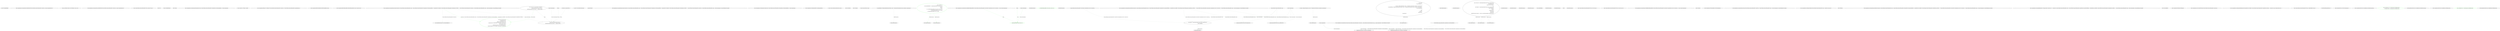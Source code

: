 digraph  {
m0_66 [cluster="Unk.SingleOrDefault", file="InstanceChooser.cs", label="Entry Unk.SingleOrDefault", span=""];
m0_28 [cluster="CommandLine.Core.InstanceChooser.MakeNotParsed(System.Collections.Generic.IEnumerable<System.Type>, params CommandLine.Error[])", file="InstanceChooser.cs", label="Entry CommandLine.Core.InstanceChooser.MakeNotParsed(System.Collections.Generic.IEnumerable<System.Type>, params CommandLine.Error[])", span="95-95"];
m0_77 [cluster="CommandLine.Core.InstanceChooser.MakeNotParsed(System.Collections.Generic.IEnumerable<System.Type>, params CommandLine.Error[])", file="InstanceChooser.cs", label="return new NotParsed<object>(new NullInstance(), types, errors);", span="97-97"];
m0_78 [cluster="CommandLine.Core.InstanceChooser.MakeNotParsed(System.Collections.Generic.IEnumerable<System.Type>, params CommandLine.Error[])", file="InstanceChooser.cs", label="Exit CommandLine.Core.InstanceChooser.MakeNotParsed(System.Collections.Generic.IEnumerable<System.Type>, params CommandLine.Error[])", span="95-95"];
m0_26 [cluster="System.Collections.Generic.IEnumerable<TSource>.Empty<TSource>()", file="InstanceChooser.cs", label="Entry System.Collections.Generic.IEnumerable<TSource>.Empty<TSource>()", span="57-57"];
m0_45 [cluster="Unk.>", file="InstanceChooser.cs", label="Entry Unk.>", span=""];
m0_49 [cluster="Unk.MakeNotParsed", file="InstanceChooser.cs", label="Entry Unk.MakeNotParsed", span=""];
m0_44 [cluster="Unk.Any", file="InstanceChooser.cs", label="Entry Unk.Any", span=""];
m0_18 [cluster="CommandLine.Core.NameLookup.HavingSeparator(string, System.Collections.Generic.IEnumerable<CommandLine.Core.OptionSpecification>, System.StringComparer)", file="InstanceChooser.cs", label="Entry CommandLine.Core.NameLookup.HavingSeparator(string, System.Collections.Generic.IEnumerable<CommandLine.Core.OptionSpecification>, System.StringComparer)", span="16-16"];
m0_31 [cluster="System.Func<T, TResult>.Invoke(T)", file="InstanceChooser.cs", label="Entry System.Func<T, TResult>.Invoke(T)", span="0-0"];
m0_79 [cluster="CommandLine.NotParsed<T>.NotParsed(T, System.Collections.Generic.IEnumerable<System.Type>, System.Collections.Generic.IEnumerable<CommandLine.Error>)", file="InstanceChooser.cs", label="Entry CommandLine.NotParsed<T>.NotParsed(T, System.Collections.Generic.IEnumerable<System.Type>, System.Collections.Generic.IEnumerable<CommandLine.Error>)", span="136-136"];
m0_48 [cluster="CommandLine.BadVerbSelectedError.BadVerbSelectedError(string)", file="InstanceChooser.cs", label="Entry CommandLine.BadVerbSelectedError.BadVerbSelectedError(string)", span="357-357"];
m0_68 [cluster="CommandLine.HelpVerbRequestedError.HelpVerbRequestedError(string, System.Type, bool)", file="InstanceChooser.cs", label="Entry CommandLine.HelpVerbRequestedError.HelpVerbRequestedError(string, System.Type, bool)", span="383-383"];
m0_3 [cluster="CommandLine.Core.InstanceChooser.Choose(System.Func<System.Collections.Generic.IEnumerable<string>, System.Collections.Generic.IEnumerable<CommandLine.Core.OptionSpecification>, CommandLine.Core.StatePair<System.Collections.Generic.IEnumerable<CommandLine.Core.Token>>>, System.Collections.Generic.IEnumerable<System.Type>, System.Collections.Generic.IEnumerable<string>, System.StringComparer, System.Globalization.CultureInfo)", file="InstanceChooser.cs", label="Entry CommandLine.Core.InstanceChooser.Choose(System.Func<System.Collections.Generic.IEnumerable<string>, System.Collections.Generic.IEnumerable<CommandLine.Core.OptionSpecification>, CommandLine.Core.StatePair<System.Collections.Generic.IEnumerable<CommandLine.Core.Token>>>, System.Collections.Generic.IEnumerable<System.Type>, System.Collections.Generic.IEnumerable<string>, System.StringComparer, System.Globalization.CultureInfo)", span="32-32"];
m0_24 [cluster="CommandLine.Core.InstanceChooser.Choose(System.Func<System.Collections.Generic.IEnumerable<string>, System.Collections.Generic.IEnumerable<CommandLine.Core.OptionSpecification>, CommandLine.Core.StatePair<System.Collections.Generic.IEnumerable<CommandLine.Core.Token>>>, System.Collections.Generic.IEnumerable<System.Type>, System.Collections.Generic.IEnumerable<string>, System.StringComparer, System.Globalization.CultureInfo)", color=green, community=1, file="InstanceChooser.cs", label="return preprocCompare(''help'')\r\n                ? MakeNotParsed(types,\r\n                    MakeHelpVerbRequestedError(verbs,\r\n                        arguments.Skip(1).SingleOrDefault() ?? string.Empty, nameComparer))\r\n                : preprocCompare(''version'')\r\n                    ? MakeNotParsed(types, new VersionRequestedError())\r\n                    : MatchVerb(tokenizer, verbs, arguments, nameComparer, parsingCulture);", prediction=0, span="52-58"];
m0_22 [cluster="CommandLine.Core.InstanceChooser.Choose(System.Func<System.Collections.Generic.IEnumerable<string>, System.Collections.Generic.IEnumerable<CommandLine.Core.OptionSpecification>, CommandLine.Core.StatePair<System.Collections.Generic.IEnumerable<CommandLine.Core.Token>>>, System.Collections.Generic.IEnumerable<System.Type>, System.Collections.Generic.IEnumerable<string>, System.StringComparer, System.Globalization.CultureInfo)", file="InstanceChooser.cs", label="Func<string, bool> preprocCompare = command =>\r\n                    nameComparer.Equals(command, firstArg) ||\r\n                    nameComparer.Equals(string.Concat(''--'', command), firstArg)", span="46-48"];
m0_23 [cluster="CommandLine.Core.InstanceChooser.Choose(System.Func<System.Collections.Generic.IEnumerable<string>, System.Collections.Generic.IEnumerable<CommandLine.Core.OptionSpecification>, CommandLine.Core.StatePair<System.Collections.Generic.IEnumerable<CommandLine.Core.Token>>>, System.Collections.Generic.IEnumerable<System.Type>, System.Collections.Generic.IEnumerable<string>, System.StringComparer, System.Globalization.CultureInfo)", file="InstanceChooser.cs", label="var verbs = Verb.SelectFromTypes(types)", span="50-50"];
m0_19 [cluster="CommandLine.Core.InstanceChooser.Choose(System.Func<System.Collections.Generic.IEnumerable<string>, System.Collections.Generic.IEnumerable<CommandLine.Core.OptionSpecification>, CommandLine.Core.StatePair<System.Collections.Generic.IEnumerable<CommandLine.Core.Token>>>, System.Collections.Generic.IEnumerable<System.Type>, System.Collections.Generic.IEnumerable<string>, System.StringComparer, System.Globalization.CultureInfo)", file="InstanceChooser.cs", label="arguments.Empty()", span="39-39"];
m0_20 [cluster="CommandLine.Core.InstanceChooser.Choose(System.Func<System.Collections.Generic.IEnumerable<string>, System.Collections.Generic.IEnumerable<CommandLine.Core.OptionSpecification>, CommandLine.Core.StatePair<System.Collections.Generic.IEnumerable<CommandLine.Core.Token>>>, System.Collections.Generic.IEnumerable<System.Type>, System.Collections.Generic.IEnumerable<string>, System.StringComparer, System.Globalization.CultureInfo)", file="InstanceChooser.cs", label="return MakeNotParsed(types, new NoVerbSelectedError());", span="41-41"];
m0_21 [cluster="CommandLine.Core.InstanceChooser.Choose(System.Func<System.Collections.Generic.IEnumerable<string>, System.Collections.Generic.IEnumerable<CommandLine.Core.OptionSpecification>, CommandLine.Core.StatePair<System.Collections.Generic.IEnumerable<CommandLine.Core.Token>>>, System.Collections.Generic.IEnumerable<System.Type>, System.Collections.Generic.IEnumerable<string>, System.StringComparer, System.Globalization.CultureInfo)", file="InstanceChooser.cs", label="var firstArg = arguments.First()", span="44-44"];
m0_25 [cluster="CommandLine.Core.InstanceChooser.Choose(System.Func<System.Collections.Generic.IEnumerable<string>, System.Collections.Generic.IEnumerable<CommandLine.Core.OptionSpecification>, CommandLine.Core.StatePair<System.Collections.Generic.IEnumerable<CommandLine.Core.Token>>>, System.Collections.Generic.IEnumerable<System.Type>, System.Collections.Generic.IEnumerable<string>, System.StringComparer, System.Globalization.CultureInfo)", file="InstanceChooser.cs", label="Exit CommandLine.Core.InstanceChooser.Choose(System.Func<System.Collections.Generic.IEnumerable<string>, System.Collections.Generic.IEnumerable<CommandLine.Core.OptionSpecification>, CommandLine.Core.StatePair<System.Collections.Generic.IEnumerable<CommandLine.Core.Token>>>, System.Collections.Generic.IEnumerable<System.Type>, System.Collections.Generic.IEnumerable<string>, System.StringComparer, System.Globalization.CultureInfo)", span="32-32"];
m0_14 [cluster="CommandLine.Core.NameLookup.Contains(string, System.Collections.Generic.IEnumerable<CommandLine.Core.OptionSpecification>, System.StringComparer)", file="InstanceChooser.cs", label="Entry CommandLine.Core.NameLookup.Contains(string, System.Collections.Generic.IEnumerable<CommandLine.Core.OptionSpecification>, System.StringComparer)", span="11-11"];
m0_35 [cluster="CommandLine.VersionRequestedError.VersionRequestedError()", file="InstanceChooser.cs", label="Entry CommandLine.VersionRequestedError.VersionRequestedError()", span="432-432"];
m0_40 [cluster="System.StringComparer.Equals(string, string)", file="InstanceChooser.cs", label="Entry System.StringComparer.Equals(string, string)", span="0-0"];
m0_67 [cluster="Unk.ToMaybe", file="InstanceChooser.cs", label="Entry Unk.ToMaybe", span=""];
m0_56 [cluster="Unk.Single", file="InstanceChooser.cs", label="Entry Unk.Single", span=""];
m0_41 [cluster="string.Concat(string, string)", file="InstanceChooser.cs", label="Entry string.Concat(string, string)", span="0-0"];
m0_15 [cluster="lambda expression", file="InstanceChooser.cs", label="Entry lambda expression", span="23-23"];
m0_70 [cluster="lambda expression", file="InstanceChooser.cs", label="Entry lambda expression", span="87-87"];
m0_73 [cluster="lambda expression", file="InstanceChooser.cs", label="Entry lambda expression", span="90-90"];
m0_71 [cluster="lambda expression", color=green, community=0, file="InstanceChooser.cs", label="nameComparer.Equals(v.Item1.Name, verb)", prediction=1, span="87-87"];
m0_72 [cluster="lambda expression", file="InstanceChooser.cs", label="Exit lambda expression", span="87-87"];
m0_74 [cluster="lambda expression", color=green, community=0, file="InstanceChooser.cs", label="new HelpVerbRequestedError(v.Item1.Name, v.Item2, true)", prediction=2, span="90-90"];
m0_75 [cluster="lambda expression", file="InstanceChooser.cs", label="Exit lambda expression", span="90-90"];
m0_38 [cluster="lambda expression", file="InstanceChooser.cs", label="nameComparer.Equals(command, firstArg) ||\r\n                    nameComparer.Equals(string.Concat(''--'', command), firstArg)", span="47-48"];
m0_51 [cluster="lambda expression", file="InstanceChooser.cs", label="nameComparer.Equals(a.Item1.Name, arguments.First())", span="68-68"];
m0_54 [cluster="lambda expression", file="InstanceChooser.cs", label="verbs.Single(v => nameComparer.Equals(v.Item1.Name, arguments.First()))\r\n                                .Item2.AutoDefault()", span="72-73"];
m0_59 [cluster="lambda expression", file="InstanceChooser.cs", label="nameComparer.Equals(v.Item1.Name, arguments.First())", span="72-72"];
m0_5 [cluster="lambda expression", file="InstanceChooser.cs", label="var tokens = Tokenizer.Tokenize(args, name => NameLookup.Contains(name, optionSpecs, nameComparer))", span="22-22"];
m0_12 [cluster="lambda expression", file="InstanceChooser.cs", label="NameLookup.Contains(name, optionSpecs, nameComparer)", span="22-22"];
m0_6 [cluster="lambda expression", file="InstanceChooser.cs", label="var explodedTokens = Tokenizer.ExplodeOptionList(tokens, name => NameLookup.HavingSeparator(name, optionSpecs, nameComparer))", span="23-23"];
m0_16 [cluster="lambda expression", file="InstanceChooser.cs", label="NameLookup.HavingSeparator(name, optionSpecs, nameComparer)", span="23-23"];
m0_4 [cluster="lambda expression", file="InstanceChooser.cs", label="Entry lambda expression", span="20-25"];
m0_37 [cluster="lambda expression", file="InstanceChooser.cs", label="Entry lambda expression", span="46-48"];
m0_39 [cluster="lambda expression", file="InstanceChooser.cs", label="Exit lambda expression", span="46-48"];
m0_50 [cluster="lambda expression", file="InstanceChooser.cs", label="Entry lambda expression", span="68-68"];
m0_53 [cluster="lambda expression", file="InstanceChooser.cs", label="Entry lambda expression", span="71-73"];
m0_61 [cluster="lambda expression", file="InstanceChooser.cs", label="Entry lambda expression", span="78-78"];
m0_52 [cluster="lambda expression", file="InstanceChooser.cs", label="Exit lambda expression", span="68-68"];
m0_55 [cluster="lambda expression", file="InstanceChooser.cs", label="Exit lambda expression", span="71-73"];
m0_58 [cluster="lambda expression", file="InstanceChooser.cs", label="Entry lambda expression", span="72-72"];
m0_60 [cluster="lambda expression", file="InstanceChooser.cs", label="Exit lambda expression", span="72-72"];
m0_11 [cluster="lambda expression", file="InstanceChooser.cs", label="Entry lambda expression", span="22-22"];
m0_13 [cluster="lambda expression", file="InstanceChooser.cs", label="Exit lambda expression", span="22-22"];
m0_7 [cluster="lambda expression", file="InstanceChooser.cs", label="return explodedTokens;", span="24-24"];
m0_17 [cluster="lambda expression", file="InstanceChooser.cs", label="Exit lambda expression", span="23-23"];
m0_8 [cluster="lambda expression", file="InstanceChooser.cs", label="Exit lambda expression", span="20-25"];
m0_62 [cluster="lambda expression", file="InstanceChooser.cs", label="v.Item2", span="78-78"];
m0_63 [cluster="lambda expression", file="InstanceChooser.cs", label="Exit lambda expression", span="78-78"];
m0_29 [cluster="System.Collections.Generic.IEnumerable<TSource>.First<TSource>()", file="InstanceChooser.cs", label="Entry System.Collections.Generic.IEnumerable<TSource>.First<TSource>()", span="0-0"];
m0_32 [cluster="System.Collections.Generic.IEnumerable<TSource>.Skip<TSource>(int)", file="InstanceChooser.cs", label="Entry System.Collections.Generic.IEnumerable<TSource>.Skip<TSource>(int)", span="0-0"];
m0_34 [cluster="CommandLine.Core.InstanceChooser.MakeHelpVerbRequestedError(System.Collections.Generic.IEnumerable<System.Tuple<CommandLine.Core.Verb, System.Type>>, string, System.StringComparer)", file="InstanceChooser.cs", label="Entry CommandLine.Core.InstanceChooser.MakeHelpVerbRequestedError(System.Collections.Generic.IEnumerable<System.Tuple<CommandLine.Core.Verb, System.Type>>, string, System.StringComparer)", span="81-81"];
m0_64 [cluster="CommandLine.Core.InstanceChooser.MakeHelpVerbRequestedError(System.Collections.Generic.IEnumerable<System.Tuple<CommandLine.Core.Verb, System.Type>>, string, System.StringComparer)", color=green, community=1, file="InstanceChooser.cs", label="return verb.Length > 0\r\n                ? verbs.SingleOrDefault(v => nameComparer.Equals(v.Item1.Name, verb))\r\n                        .ToMaybe()\r\n                        .Return(\r\n                            v => new HelpVerbRequestedError(v.Item1.Name, v.Item2, true),\r\n                            new HelpVerbRequestedError(null, null, false))\r\n                : new HelpVerbRequestedError(null, null, false);", prediction=3, span="86-92"];
m0_65 [cluster="CommandLine.Core.InstanceChooser.MakeHelpVerbRequestedError(System.Collections.Generic.IEnumerable<System.Tuple<CommandLine.Core.Verb, System.Type>>, string, System.StringComparer)", file="InstanceChooser.cs", label="Exit CommandLine.Core.InstanceChooser.MakeHelpVerbRequestedError(System.Collections.Generic.IEnumerable<System.Tuple<CommandLine.Core.Verb, System.Type>>, string, System.StringComparer)", span="81-81"];
m0_47 [cluster="Unk.Select", file="InstanceChooser.cs", label="Entry Unk.Select", span=""];
m0_27 [cluster="CommandLine.NoVerbSelectedError.NoVerbSelectedError()", file="InstanceChooser.cs", label="Entry CommandLine.NoVerbSelectedError.NoVerbSelectedError()", span="421-421"];
m0_0 [cluster="CommandLine.Core.InstanceChooser.Choose(System.Collections.Generic.IEnumerable<System.Type>, System.Collections.Generic.IEnumerable<string>, System.StringComparer, System.Globalization.CultureInfo)", file="InstanceChooser.cs", label="Entry CommandLine.Core.InstanceChooser.Choose(System.Collections.Generic.IEnumerable<System.Type>, System.Collections.Generic.IEnumerable<string>, System.StringComparer, System.Globalization.CultureInfo)", span="13-13"];
m0_1 [cluster="CommandLine.Core.InstanceChooser.Choose(System.Collections.Generic.IEnumerable<System.Type>, System.Collections.Generic.IEnumerable<string>, System.StringComparer, System.Globalization.CultureInfo)", file="InstanceChooser.cs", label="return Choose(\r\n                (args, optionSpecs) =>\r\n                    {\r\n                        var tokens = Tokenizer.Tokenize(args, name => NameLookup.Contains(name, optionSpecs, nameComparer));\r\n                        var explodedTokens = Tokenizer.ExplodeOptionList(tokens, name => NameLookup.HavingSeparator(name, optionSpecs, nameComparer));\r\n                        return explodedTokens;\r\n                    },\r\n                types,\r\n                arguments,\r\n                nameComparer,\r\n                parsingCulture);", span="19-29"];
m0_2 [cluster="CommandLine.Core.InstanceChooser.Choose(System.Collections.Generic.IEnumerable<System.Type>, System.Collections.Generic.IEnumerable<string>, System.StringComparer, System.Globalization.CultureInfo)", file="InstanceChooser.cs", label="Exit CommandLine.Core.InstanceChooser.Choose(System.Collections.Generic.IEnumerable<System.Type>, System.Collections.Generic.IEnumerable<string>, System.StringComparer, System.Globalization.CultureInfo)", span="13-13"];
m0_9 [cluster="CommandLine.Core.Tokenizer.Tokenize(System.Collections.Generic.IEnumerable<string>, System.Func<string, bool>)", file="InstanceChooser.cs", label="Entry CommandLine.Core.Tokenizer.Tokenize(System.Collections.Generic.IEnumerable<string>, System.Func<string, bool>)", span="12-12"];
m0_69 [cluster="Unk.Return", file="InstanceChooser.cs", label="Entry Unk.Return", span=""];
m0_36 [cluster="CommandLine.Core.InstanceChooser.MatchVerb(System.Func<System.Collections.Generic.IEnumerable<string>, System.Collections.Generic.IEnumerable<CommandLine.Core.OptionSpecification>, CommandLine.Core.StatePair<System.Collections.Generic.IEnumerable<CommandLine.Core.Token>>>, System.Collections.Generic.IEnumerable<System.Tuple<CommandLine.Core.Verb, System.Type>>, System.Collections.Generic.IEnumerable<string>, System.StringComparer, System.Globalization.CultureInfo)", file="InstanceChooser.cs", label="Entry CommandLine.Core.InstanceChooser.MatchVerb(System.Func<System.Collections.Generic.IEnumerable<string>, System.Collections.Generic.IEnumerable<CommandLine.Core.OptionSpecification>, CommandLine.Core.StatePair<System.Collections.Generic.IEnumerable<CommandLine.Core.Token>>>, System.Collections.Generic.IEnumerable<System.Tuple<CommandLine.Core.Verb, System.Type>>, System.Collections.Generic.IEnumerable<string>, System.StringComparer, System.Globalization.CultureInfo)", span="61-61"];
m0_42 [cluster="CommandLine.Core.InstanceChooser.MatchVerb(System.Func<System.Collections.Generic.IEnumerable<string>, System.Collections.Generic.IEnumerable<CommandLine.Core.OptionSpecification>, CommandLine.Core.StatePair<System.Collections.Generic.IEnumerable<CommandLine.Core.Token>>>, System.Collections.Generic.IEnumerable<System.Tuple<CommandLine.Core.Verb, System.Type>>, System.Collections.Generic.IEnumerable<string>, System.StringComparer, System.Globalization.CultureInfo)", file="InstanceChooser.cs", label="return verbs.Any(a => nameComparer.Equals(a.Item1.Name, arguments.First()))\r\n                ? InstanceBuilder.Build(\r\n                    Maybe.Just<Func<object>>(\r\n                        () =>\r\n                            verbs.Single(v => nameComparer.Equals(v.Item1.Name, arguments.First()))\r\n                                .Item2.AutoDefault()),\r\n                    tokenizer,\r\n                    arguments.Skip(1),\r\n                    nameComparer,\r\n                    parsingCulture)\r\n                : MakeNotParsed(verbs.Select(v => v.Item2), new BadVerbSelectedError(arguments.First()));", span="68-78"];
m0_43 [cluster="CommandLine.Core.InstanceChooser.MatchVerb(System.Func<System.Collections.Generic.IEnumerable<string>, System.Collections.Generic.IEnumerable<CommandLine.Core.OptionSpecification>, CommandLine.Core.StatePair<System.Collections.Generic.IEnumerable<CommandLine.Core.Token>>>, System.Collections.Generic.IEnumerable<System.Tuple<CommandLine.Core.Verb, System.Type>>, System.Collections.Generic.IEnumerable<string>, System.StringComparer, System.Globalization.CultureInfo)", file="InstanceChooser.cs", label="Exit CommandLine.Core.InstanceChooser.MatchVerb(System.Func<System.Collections.Generic.IEnumerable<string>, System.Collections.Generic.IEnumerable<CommandLine.Core.OptionSpecification>, CommandLine.Core.StatePair<System.Collections.Generic.IEnumerable<CommandLine.Core.Token>>>, System.Collections.Generic.IEnumerable<System.Tuple<CommandLine.Core.Verb, System.Type>>, System.Collections.Generic.IEnumerable<string>, System.StringComparer, System.Globalization.CultureInfo)", span="61-61"];
m0_46 [cluster="CommandLine.Core.InstanceBuilder.Build<T>(CSharpx.Maybe<System.Func<T>>, System.Func<System.Collections.Generic.IEnumerable<string>, System.Collections.Generic.IEnumerable<CommandLine.Core.OptionSpecification>, CommandLine.Core.StatePair<System.Collections.Generic.IEnumerable<CommandLine.Core.Token>>>, System.Collections.Generic.IEnumerable<string>, System.StringComparer, System.Globalization.CultureInfo)", file="InstanceChooser.cs", label="Entry CommandLine.Core.InstanceBuilder.Build<T>(CSharpx.Maybe<System.Func<T>>, System.Func<System.Collections.Generic.IEnumerable<string>, System.Collections.Generic.IEnumerable<CommandLine.Core.OptionSpecification>, CommandLine.Core.StatePair<System.Collections.Generic.IEnumerable<CommandLine.Core.Token>>>, System.Collections.Generic.IEnumerable<string>, System.StringComparer, System.Globalization.CultureInfo)", span="35-35"];
m0_57 [cluster="Unk.AutoDefault", file="InstanceChooser.cs", label="Entry Unk.AutoDefault", span=""];
m0_80 [cluster="CommandLine.NullInstance.NullInstance()", file="InstanceChooser.cs", label="Entry CommandLine.NullInstance.NullInstance()", span="9-9"];
m0_30 [cluster="CommandLine.Core.Verb.SelectFromTypes(System.Collections.Generic.IEnumerable<System.Type>)", file="InstanceChooser.cs", label="Entry CommandLine.Core.Verb.SelectFromTypes(System.Collections.Generic.IEnumerable<System.Type>)", span="40-40"];
m0_10 [cluster="CommandLine.Core.Tokenizer.ExplodeOptionList(CommandLine.Core.StatePair<System.Collections.Generic.IEnumerable<CommandLine.Core.Token>>, System.Func<string, CSharpx.Maybe<char>>)", file="InstanceChooser.cs", label="Entry CommandLine.Core.Tokenizer.ExplodeOptionList(CommandLine.Core.StatePair<System.Collections.Generic.IEnumerable<CommandLine.Core.Token>>, System.Func<string, CSharpx.Maybe<char>>)", span="45-45"];
m0_33 [cluster="System.Collections.Generic.IEnumerable<TSource>.SingleOrDefault<TSource>()", file="InstanceChooser.cs", label="Entry System.Collections.Generic.IEnumerable<TSource>.SingleOrDefault<TSource>()", span="0-0"];
m0_76 [cluster="HelpVerbRequestedError.cstr", file="InstanceChooser.cs", label="Entry HelpVerbRequestedError.cstr", span=""];
m0_88 [file="InstanceChooser.cs", label=string, span=""];
m0_89 [file="InstanceChooser.cs", label="System.StringComparer", span=""];
m0_83 [file="InstanceChooser.cs", label="System.StringComparer", span=""];
m0_84 [file="InstanceChooser.cs", label=firstArg, span=""];
m0_85 [file="InstanceChooser.cs", label="System.Collections.Generic.IEnumerable<string>", span=""];
m0_86 [file="InstanceChooser.cs", label="System.StringComparer", span=""];
m0_87 [file="InstanceChooser.cs", label="System.Collections.Generic.IEnumerable<System.Tuple<CommandLine.Core.Verb, System.Type>>", span=""];
m0_81 [file="InstanceChooser.cs", label="System.StringComparer", span=""];
m0_82 [file="InstanceChooser.cs", label="System.Collections.Generic.IEnumerable<CommandLine.Core.OptionSpecification>", span=""];
m1_37 [cluster="string.Equals(string, System.StringComparison)", file="StringExtensions.cs", label="Entry string.Equals(string, System.StringComparison)", span="0-0"];
m1_34 [cluster="CommandLine.Infrastructure.StringExtensions.IsBooleanString(string)", file="StringExtensions.cs", label="Entry CommandLine.Infrastructure.StringExtensions.IsBooleanString(string)", span="55-55"];
m1_35 [cluster="CommandLine.Infrastructure.StringExtensions.IsBooleanString(string)", color=green, community=0, file="StringExtensions.cs", label="return value.Equals(''true'', StringComparison.OrdinalIgnoreCase)\r\n                || value.Equals(''false'', StringComparison.OrdinalIgnoreCase);", prediction=4, span="57-58"];
m1_36 [cluster="CommandLine.Infrastructure.StringExtensions.IsBooleanString(string)", file="StringExtensions.cs", label="Exit CommandLine.Infrastructure.StringExtensions.IsBooleanString(string)", span="55-55"];
m1_38 [cluster="CommandLine.Infrastructure.StringExtensions.ToBoolean(string)", file="StringExtensions.cs", label="Entry CommandLine.Infrastructure.StringExtensions.ToBoolean(string)", span="61-61"];
m1_39 [cluster="CommandLine.Infrastructure.StringExtensions.ToBoolean(string)", color=green, community=0, file="StringExtensions.cs", label="return value.Equals(''true'', StringComparison.OrdinalIgnoreCase);", prediction=5, span="63-63"];
m1_40 [cluster="CommandLine.Infrastructure.StringExtensions.ToBoolean(string)", file="StringExtensions.cs", label="Exit CommandLine.Infrastructure.StringExtensions.ToBoolean(string)", span="61-61"];
m0_3 -> m0_24  [color=green, key=1, label="System.Func<System.Collections.Generic.IEnumerable<string>, System.Collections.Generic.IEnumerable<CommandLine.Core.OptionSpecification>, CommandLine.Core.StatePair<System.Collections.Generic.IEnumerable<CommandLine.Core.Token>>>", style=dashed];
m0_3 -> m0_20  [color=darkseagreen4, key=1, label="System.Collections.Generic.IEnumerable<System.Type>", style=dashed];
m0_3 -> m0_38  [color=darkseagreen4, key=1, label="System.StringComparer", style=dashed];
m0_22 -> m0_24  [color=green, key=1, label=preprocCompare, style=dashed];
m0_22 -> m0_38  [color=darkseagreen4, key=1, label=string, style=dashed];
m0_21 -> m0_38  [color=darkseagreen4, key=1, label=firstArg, style=dashed];
m0_54 -> m0_58  [color=darkseagreen4, key=1, label="lambda expression", style=dashed];
m0_5 -> m0_11  [color=darkseagreen4, key=1, label="lambda expression", style=dashed];
m0_6 -> m0_15  [color=darkseagreen4, key=1, label="lambda expression", style=dashed];
m0_4 -> m0_12  [color=darkseagreen4, key=1, label="System.Collections.Generic.IEnumerable<CommandLine.Core.OptionSpecification>", style=dashed];
m0_4 -> m0_16  [color=darkseagreen4, key=1, label="System.Collections.Generic.IEnumerable<CommandLine.Core.OptionSpecification>", style=dashed];
m0_34 -> m0_71  [color=green, key=1, label=string, style=dashed];
m0_64 -> m0_70  [color=green, key=1, label="lambda expression", style=dashed];
m0_64 -> m0_73  [color=green, key=1, label="lambda expression", style=dashed];
m0_0 -> m0_12  [color=darkseagreen4, key=1, label="System.StringComparer", style=dashed];
m0_0 -> m0_16  [color=darkseagreen4, key=1, label="System.StringComparer", style=dashed];
m0_1 -> m0_4  [color=darkseagreen4, key=1, label="lambda expression", style=dashed];
m0_36 -> m0_51  [color=darkseagreen4, key=1, label="System.Collections.Generic.IEnumerable<string>", style=dashed];
m0_36 -> m0_54  [color=darkseagreen4, key=1, label="System.Collections.Generic.IEnumerable<System.Tuple<CommandLine.Core.Verb, System.Type>>", style=dashed];
m0_36 -> m0_59  [color=darkseagreen4, key=1, label="System.Collections.Generic.IEnumerable<string>", style=dashed];
m0_42 -> m0_50  [color=darkseagreen4, key=1, label="lambda expression", style=dashed];
m0_42 -> m0_53  [color=darkseagreen4, key=1, label="lambda expression", style=dashed];
m0_42 -> m0_61  [color=darkseagreen4, key=1, label="lambda expression", style=dashed];
m0_88 -> m0_71  [color=green, key=1, label=string, style=dashed];
m0_89 -> m0_71  [color=green, key=1, label="System.StringComparer", style=dashed];
m0_83 -> m0_38  [color=darkseagreen4, key=1, label="System.StringComparer", style=dashed];
m0_84 -> m0_38  [color=darkseagreen4, key=1, label=firstArg, style=dashed];
m0_85 -> m0_51  [color=darkseagreen4, key=1, label="System.Collections.Generic.IEnumerable<string>", style=dashed];
m0_85 -> m0_54  [color=darkseagreen4, key=1, label="System.Collections.Generic.IEnumerable<string>", style=dashed];
m0_85 -> m0_59  [color=darkseagreen4, key=1, label="System.Collections.Generic.IEnumerable<string>", style=dashed];
m0_86 -> m0_51  [color=darkseagreen4, key=1, label="System.StringComparer", style=dashed];
m0_86 -> m0_54  [color=darkseagreen4, key=1, label="System.StringComparer", style=dashed];
m0_86 -> m0_59  [color=darkseagreen4, key=1, label="System.StringComparer", style=dashed];
m0_87 -> m0_54  [color=darkseagreen4, key=1, label="System.Collections.Generic.IEnumerable<System.Tuple<CommandLine.Core.Verb, System.Type>>", style=dashed];
m0_81 -> m0_12  [color=darkseagreen4, key=1, label="System.StringComparer", style=dashed];
m0_81 -> m0_16  [color=darkseagreen4, key=1, label="System.StringComparer", style=dashed];
m0_82 -> m0_12  [color=darkseagreen4, key=1, label="System.Collections.Generic.IEnumerable<CommandLine.Core.OptionSpecification>", style=dashed];
m0_82 -> m0_16  [color=darkseagreen4, key=1, label="System.Collections.Generic.IEnumerable<CommandLine.Core.OptionSpecification>", style=dashed];
}
